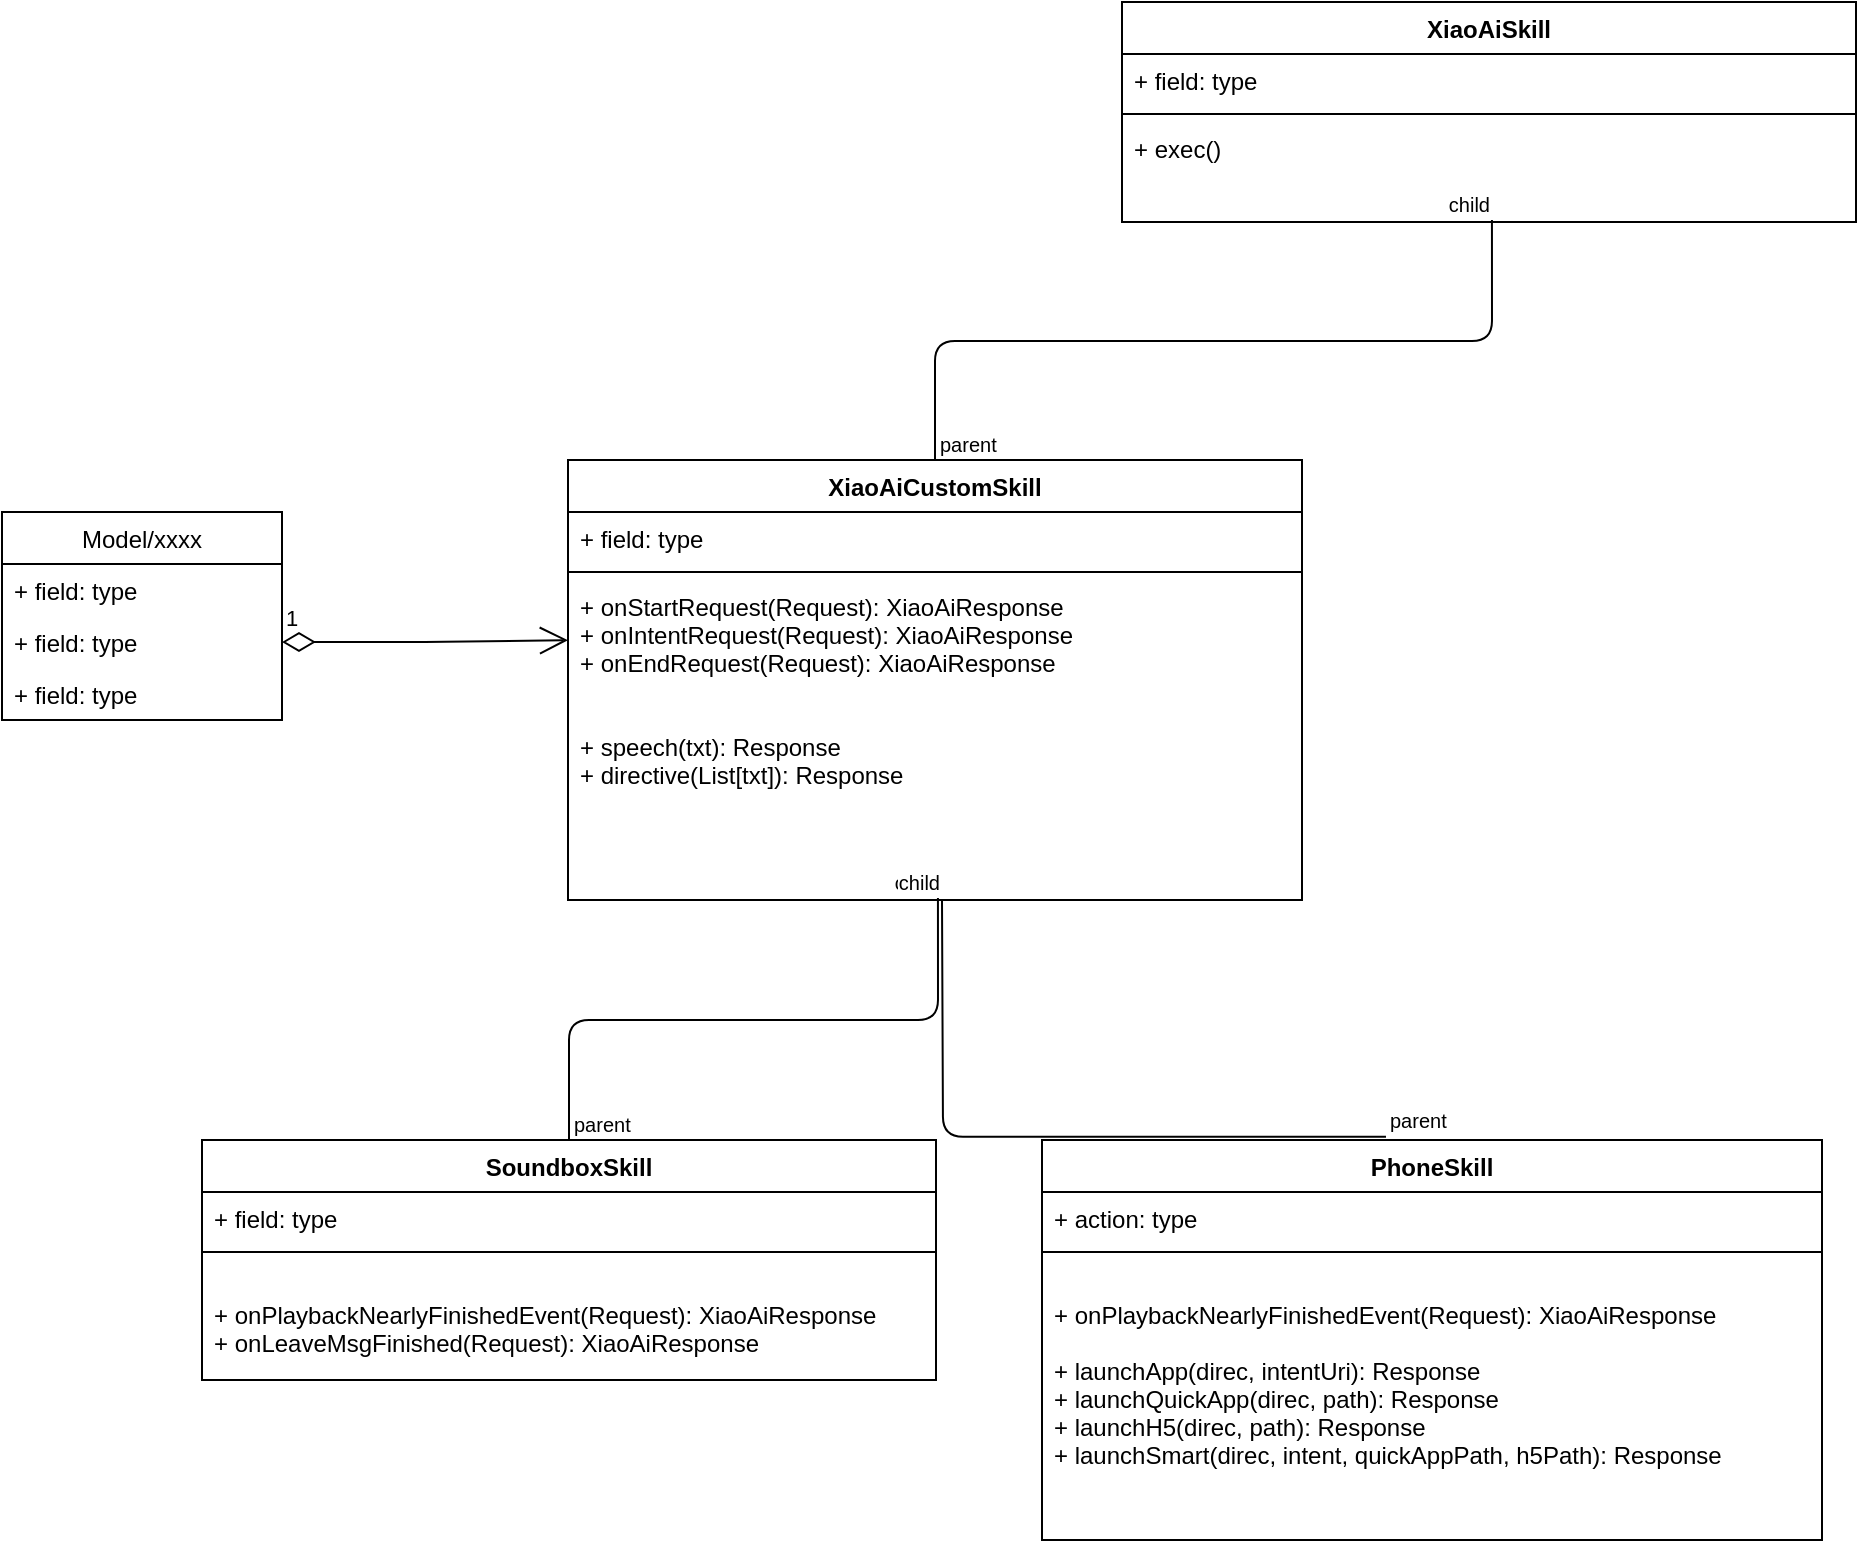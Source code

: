 <mxfile version="10.7.0" type="github"><diagram id="_nt70srAWBUeO1eBP0HO" name="Page-1"><mxGraphModel dx="1638" dy="1916" grid="1" gridSize="10" guides="1" tooltips="1" connect="1" arrows="1" fold="1" page="1" pageScale="1" pageWidth="827" pageHeight="1169" math="0" shadow="0"><root><mxCell id="0"/><mxCell id="1" parent="0"/><mxCell id="Jt_RTIFKRE25yU2HJCG8-1" value="XiaoAiCustomSkill&#10;" style="swimlane;fontStyle=1;align=center;verticalAlign=top;childLayout=stackLayout;horizontal=1;startSize=26;horizontalStack=0;resizeParent=1;resizeParentMax=0;resizeLast=0;collapsible=1;marginBottom=0;" parent="1" vertex="1"><mxGeometry x="333" y="90" width="367" height="220" as="geometry"/></mxCell><mxCell id="Jt_RTIFKRE25yU2HJCG8-2" value="+ field: type" style="text;strokeColor=none;fillColor=none;align=left;verticalAlign=top;spacingLeft=4;spacingRight=4;overflow=hidden;rotatable=0;points=[[0,0.5],[1,0.5]];portConstraint=eastwest;" parent="Jt_RTIFKRE25yU2HJCG8-1" vertex="1"><mxGeometry y="26" width="367" height="26" as="geometry"/></mxCell><mxCell id="Jt_RTIFKRE25yU2HJCG8-3" value="" style="line;strokeWidth=1;fillColor=none;align=left;verticalAlign=middle;spacingTop=-1;spacingLeft=3;spacingRight=3;rotatable=0;labelPosition=right;points=[];portConstraint=eastwest;" parent="Jt_RTIFKRE25yU2HJCG8-1" vertex="1"><mxGeometry y="52" width="367" height="8" as="geometry"/></mxCell><mxCell id="Jt_RTIFKRE25yU2HJCG8-4" value="+ onStartRequest(Request): XiaoAiResponse&#10;+ onIntentRequest(Request): XiaoAiResponse&#10;+ onEndRequest(Request): XiaoAiResponse&#10;&#10;&#10;+ speech(txt): Response&#10;+ directive(List[txt]): Response&#10;&#10;" style="text;strokeColor=none;fillColor=none;align=left;verticalAlign=top;spacingLeft=4;spacingRight=4;overflow=hidden;rotatable=0;points=[[0,0.5],[1,0.5]];portConstraint=eastwest;" parent="Jt_RTIFKRE25yU2HJCG8-1" vertex="1"><mxGeometry y="60" width="367" height="160" as="geometry"/></mxCell><mxCell id="c4ceDZi-0_Y7JocjLTTK-2" value="Model/xxxx" style="swimlane;fontStyle=0;childLayout=stackLayout;horizontal=1;startSize=26;fillColor=none;horizontalStack=0;resizeParent=1;resizeParentMax=0;resizeLast=0;collapsible=1;marginBottom=0;" parent="1" vertex="1"><mxGeometry x="50" y="116" width="140" height="104" as="geometry"/></mxCell><mxCell id="c4ceDZi-0_Y7JocjLTTK-3" value="+ field: type" style="text;strokeColor=none;fillColor=none;align=left;verticalAlign=top;spacingLeft=4;spacingRight=4;overflow=hidden;rotatable=0;points=[[0,0.5],[1,0.5]];portConstraint=eastwest;" parent="c4ceDZi-0_Y7JocjLTTK-2" vertex="1"><mxGeometry y="26" width="140" height="26" as="geometry"/></mxCell><mxCell id="c4ceDZi-0_Y7JocjLTTK-4" value="+ field: type" style="text;strokeColor=none;fillColor=none;align=left;verticalAlign=top;spacingLeft=4;spacingRight=4;overflow=hidden;rotatable=0;points=[[0,0.5],[1,0.5]];portConstraint=eastwest;" parent="c4ceDZi-0_Y7JocjLTTK-2" vertex="1"><mxGeometry y="52" width="140" height="26" as="geometry"/></mxCell><mxCell id="c4ceDZi-0_Y7JocjLTTK-5" value="+ field: type" style="text;strokeColor=none;fillColor=none;align=left;verticalAlign=top;spacingLeft=4;spacingRight=4;overflow=hidden;rotatable=0;points=[[0,0.5],[1,0.5]];portConstraint=eastwest;" parent="c4ceDZi-0_Y7JocjLTTK-2" vertex="1"><mxGeometry y="78" width="140" height="26" as="geometry"/></mxCell><mxCell id="c4ceDZi-0_Y7JocjLTTK-6" value="1" style="endArrow=open;html=1;endSize=12;startArrow=diamondThin;startSize=14;startFill=0;edgeStyle=orthogonalEdgeStyle;align=left;verticalAlign=bottom;entryX=0;entryY=0.188;entryDx=0;entryDy=0;entryPerimeter=0;" parent="1" source="c4ceDZi-0_Y7JocjLTTK-4" target="Jt_RTIFKRE25yU2HJCG8-4" edge="1"><mxGeometry x="-1" y="3" relative="1" as="geometry"><mxPoint x="210" y="150" as="sourcePoint"/><mxPoint x="370" y="150" as="targetPoint"/></mxGeometry></mxCell><mxCell id="c4ceDZi-0_Y7JocjLTTK-12" value="SoundboxSkill" style="swimlane;fontStyle=1;align=center;verticalAlign=top;childLayout=stackLayout;horizontal=1;startSize=26;horizontalStack=0;resizeParent=1;resizeParentMax=0;resizeLast=0;collapsible=1;marginBottom=0;" parent="1" vertex="1"><mxGeometry x="150" y="430" width="367" height="120" as="geometry"/></mxCell><mxCell id="c4ceDZi-0_Y7JocjLTTK-13" value="+ field: type" style="text;strokeColor=none;fillColor=none;align=left;verticalAlign=top;spacingLeft=4;spacingRight=4;overflow=hidden;rotatable=0;points=[[0,0.5],[1,0.5]];portConstraint=eastwest;" parent="c4ceDZi-0_Y7JocjLTTK-12" vertex="1"><mxGeometry y="26" width="367" height="26" as="geometry"/></mxCell><mxCell id="c4ceDZi-0_Y7JocjLTTK-14" value="" style="line;strokeWidth=1;fillColor=none;align=left;verticalAlign=middle;spacingTop=-1;spacingLeft=3;spacingRight=3;rotatable=0;labelPosition=right;points=[];portConstraint=eastwest;" parent="c4ceDZi-0_Y7JocjLTTK-12" vertex="1"><mxGeometry y="52" width="367" height="8" as="geometry"/></mxCell><mxCell id="c4ceDZi-0_Y7JocjLTTK-15" value="&#10;+ onPlaybackNearlyFinishedEvent(Request): XiaoAiResponse&#10;+ onLeaveMsgFinished(Request): XiaoAiResponse&#10;&#10;&#10;&#10;&#10;" style="text;strokeColor=none;fillColor=none;align=left;verticalAlign=top;spacingLeft=4;spacingRight=4;overflow=hidden;rotatable=0;points=[[0,0.5],[1,0.5]];portConstraint=eastwest;" parent="c4ceDZi-0_Y7JocjLTTK-12" vertex="1"><mxGeometry y="60" width="367" height="60" as="geometry"/></mxCell><mxCell id="c4ceDZi-0_Y7JocjLTTK-17" value="" style="endArrow=none;html=1;edgeStyle=orthogonalEdgeStyle;exitX=0.5;exitY=0;exitDx=0;exitDy=0;entryX=0.504;entryY=0.994;entryDx=0;entryDy=0;entryPerimeter=0;" parent="1" source="c4ceDZi-0_Y7JocjLTTK-12" target="Jt_RTIFKRE25yU2HJCG8-4" edge="1"><mxGeometry relative="1" as="geometry"><mxPoint x="440" y="330" as="sourcePoint"/><mxPoint x="600" y="330" as="targetPoint"/></mxGeometry></mxCell><mxCell id="c4ceDZi-0_Y7JocjLTTK-18" value="parent" style="resizable=0;html=1;align=left;verticalAlign=bottom;labelBackgroundColor=#ffffff;fontSize=10;" parent="c4ceDZi-0_Y7JocjLTTK-17" connectable="0" vertex="1"><mxGeometry x="-1" relative="1" as="geometry"/></mxCell><mxCell id="c4ceDZi-0_Y7JocjLTTK-19" value="child" style="resizable=0;html=1;align=right;verticalAlign=bottom;labelBackgroundColor=#ffffff;fontSize=10;" parent="c4ceDZi-0_Y7JocjLTTK-17" connectable="0" vertex="1"><mxGeometry x="1" relative="1" as="geometry"/></mxCell><mxCell id="c4ceDZi-0_Y7JocjLTTK-20" value="PhoneSkill" style="swimlane;fontStyle=1;align=center;verticalAlign=top;childLayout=stackLayout;horizontal=1;startSize=26;horizontalStack=0;resizeParent=1;resizeParentMax=0;resizeLast=0;collapsible=1;marginBottom=0;" parent="1" vertex="1"><mxGeometry x="570" y="430" width="390" height="200" as="geometry"/></mxCell><mxCell id="c4ceDZi-0_Y7JocjLTTK-21" value="+ action: type" style="text;strokeColor=none;fillColor=none;align=left;verticalAlign=top;spacingLeft=4;spacingRight=4;overflow=hidden;rotatable=0;points=[[0,0.5],[1,0.5]];portConstraint=eastwest;" parent="c4ceDZi-0_Y7JocjLTTK-20" vertex="1"><mxGeometry y="26" width="390" height="26" as="geometry"/></mxCell><mxCell id="c4ceDZi-0_Y7JocjLTTK-22" value="" style="line;strokeWidth=1;fillColor=none;align=left;verticalAlign=middle;spacingTop=-1;spacingLeft=3;spacingRight=3;rotatable=0;labelPosition=right;points=[];portConstraint=eastwest;" parent="c4ceDZi-0_Y7JocjLTTK-20" vertex="1"><mxGeometry y="52" width="390" height="8" as="geometry"/></mxCell><mxCell id="c4ceDZi-0_Y7JocjLTTK-23" value="&#10;+ onPlaybackNearlyFinishedEvent(Request): XiaoAiResponse&#10;&#10;+ launchApp(direc, intentUri): Response&#10;+ launchQuickApp(direc, path): Response&#10;+ launchH5(direc, path): Response&#10;+ launchSmart(direc, intent, quickAppPath, h5Path): Response&#10;" style="text;strokeColor=none;fillColor=none;align=left;verticalAlign=top;spacingLeft=4;spacingRight=4;overflow=hidden;rotatable=0;points=[[0,0.5],[1,0.5]];portConstraint=eastwest;" parent="c4ceDZi-0_Y7JocjLTTK-20" vertex="1"><mxGeometry y="60" width="390" height="140" as="geometry"/></mxCell><mxCell id="c4ceDZi-0_Y7JocjLTTK-24" value="" style="endArrow=none;html=1;edgeStyle=orthogonalEdgeStyle;exitX=0.441;exitY=-0.008;exitDx=0;exitDy=0;exitPerimeter=0;" parent="1" source="c4ceDZi-0_Y7JocjLTTK-20" edge="1"><mxGeometry relative="1" as="geometry"><mxPoint x="344" y="440" as="sourcePoint"/><mxPoint x="520" y="310" as="targetPoint"/></mxGeometry></mxCell><mxCell id="c4ceDZi-0_Y7JocjLTTK-25" value="parent" style="resizable=0;html=1;align=left;verticalAlign=bottom;labelBackgroundColor=#ffffff;fontSize=10;" parent="c4ceDZi-0_Y7JocjLTTK-24" connectable="0" vertex="1"><mxGeometry x="-1" relative="1" as="geometry"/></mxCell><mxCell id="c4ceDZi-0_Y7JocjLTTK-26" value="child" style="resizable=0;html=1;align=right;verticalAlign=bottom;labelBackgroundColor=#ffffff;fontSize=10;" parent="c4ceDZi-0_Y7JocjLTTK-24" connectable="0" vertex="1"><mxGeometry x="1" relative="1" as="geometry"/></mxCell><mxCell id="erwSUvUsPADOPYOLQ8ZR-1" value="XiaoAiSkill&#10;" style="swimlane;fontStyle=1;align=center;verticalAlign=top;childLayout=stackLayout;horizontal=1;startSize=26;horizontalStack=0;resizeParent=1;resizeParentMax=0;resizeLast=0;collapsible=1;marginBottom=0;" vertex="1" parent="1"><mxGeometry x="610" y="-139" width="367" height="110" as="geometry"/></mxCell><mxCell id="erwSUvUsPADOPYOLQ8ZR-2" value="+ field: type" style="text;strokeColor=none;fillColor=none;align=left;verticalAlign=top;spacingLeft=4;spacingRight=4;overflow=hidden;rotatable=0;points=[[0,0.5],[1,0.5]];portConstraint=eastwest;" vertex="1" parent="erwSUvUsPADOPYOLQ8ZR-1"><mxGeometry y="26" width="367" height="26" as="geometry"/></mxCell><mxCell id="erwSUvUsPADOPYOLQ8ZR-3" value="" style="line;strokeWidth=1;fillColor=none;align=left;verticalAlign=middle;spacingTop=-1;spacingLeft=3;spacingRight=3;rotatable=0;labelPosition=right;points=[];portConstraint=eastwest;" vertex="1" parent="erwSUvUsPADOPYOLQ8ZR-1"><mxGeometry y="52" width="367" height="8" as="geometry"/></mxCell><mxCell id="erwSUvUsPADOPYOLQ8ZR-4" value="+ exec()&#10;&#10;&#10;" style="text;strokeColor=none;fillColor=none;align=left;verticalAlign=top;spacingLeft=4;spacingRight=4;overflow=hidden;rotatable=0;points=[[0,0.5],[1,0.5]];portConstraint=eastwest;" vertex="1" parent="erwSUvUsPADOPYOLQ8ZR-1"><mxGeometry y="60" width="367" height="50" as="geometry"/></mxCell><mxCell id="erwSUvUsPADOPYOLQ8ZR-5" value="" style="endArrow=none;html=1;edgeStyle=orthogonalEdgeStyle;exitX=0.5;exitY=0;exitDx=0;exitDy=0;entryX=0.504;entryY=0.98;entryDx=0;entryDy=0;entryPerimeter=0;" edge="1" parent="1" source="Jt_RTIFKRE25yU2HJCG8-1" target="erwSUvUsPADOPYOLQ8ZR-4"><mxGeometry relative="1" as="geometry"><mxPoint x="660" y="161" as="sourcePoint"/><mxPoint x="844" y="40" as="targetPoint"/></mxGeometry></mxCell><mxCell id="erwSUvUsPADOPYOLQ8ZR-6" value="parent" style="resizable=0;html=1;align=left;verticalAlign=bottom;labelBackgroundColor=#ffffff;fontSize=10;" connectable="0" vertex="1" parent="erwSUvUsPADOPYOLQ8ZR-5"><mxGeometry x="-1" relative="1" as="geometry"/></mxCell><mxCell id="erwSUvUsPADOPYOLQ8ZR-7" value="child" style="resizable=0;html=1;align=right;verticalAlign=bottom;labelBackgroundColor=#ffffff;fontSize=10;" connectable="0" vertex="1" parent="erwSUvUsPADOPYOLQ8ZR-5"><mxGeometry x="1" relative="1" as="geometry"/></mxCell></root></mxGraphModel></diagram></mxfile>